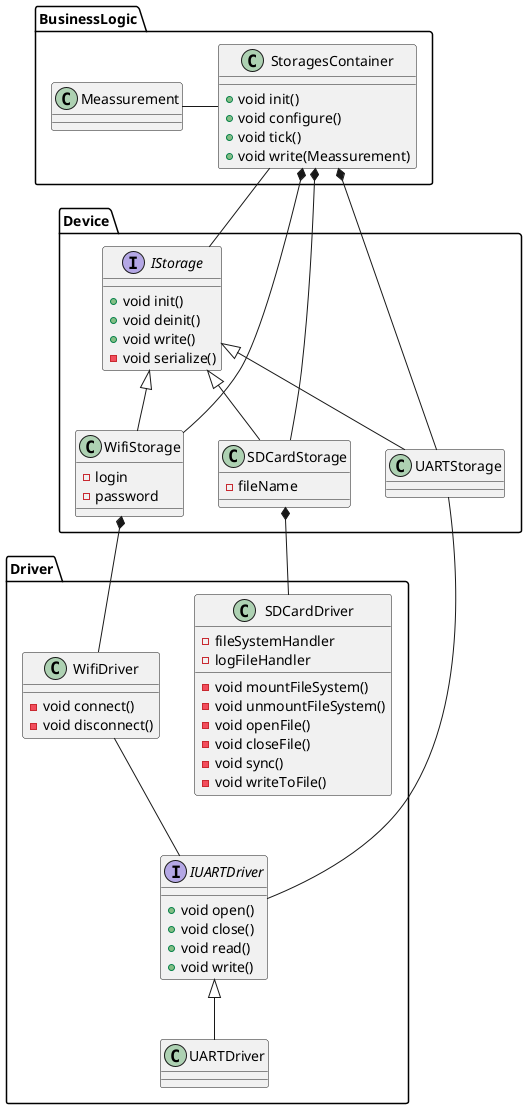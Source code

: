 @startuml

package BusinessLogic {
    class Meassurement

    class StoragesContainer {
        +void init()
        +void configure()
        +void tick()
        +void write(Meassurement)
    }

    Meassurement - StoragesContainer
}

package Device {
    interface IStorage {
        +void init()
        +void deinit()
        +void write()
        -void serialize()
    }
/'
   note right of WifiStorage
    ESP8266MOD has only Wifi support.
    In future it would be possible 
    to use ESP32 that has also Bloototh.
    end note
'/
    class WifiStorage {
        -login
        -password
    }

    class SDCardStorage {
        -fileName
    }

    class UARTStorage {
    }
}

package Driver {
    class SDCardDriver {
        -void mountFileSystem()
        -void unmountFileSystem()
        -void openFile()
        -void closeFile()
        -void sync()
        -void writeToFile()

        - fileSystemHandler
        - logFileHandler
    }

    class WifiDriver {
        -void connect()
        -void disconnect()
    }

    class UARTDriver {

    }

    interface IUARTDriver {
        +void open()
        +void close()
        +void read()
        +void write()
    }
}


StoragesContainer -- IStorage
StoragesContainer *-- SDCardStorage
StoragesContainer *-- UARTStorage
StoragesContainer *-- WifiStorage

IStorage <|-- WifiStorage
IStorage <|-- SDCardStorage
IStorage <|-- UARTStorage

SDCardStorage *-- SDCardDriver
WifiStorage *-- WifiDriver

UARTStorage -- IUARTDriver
WifiDriver -- IUARTDriver
IUARTDriver <|-- UARTDriver


@enduml